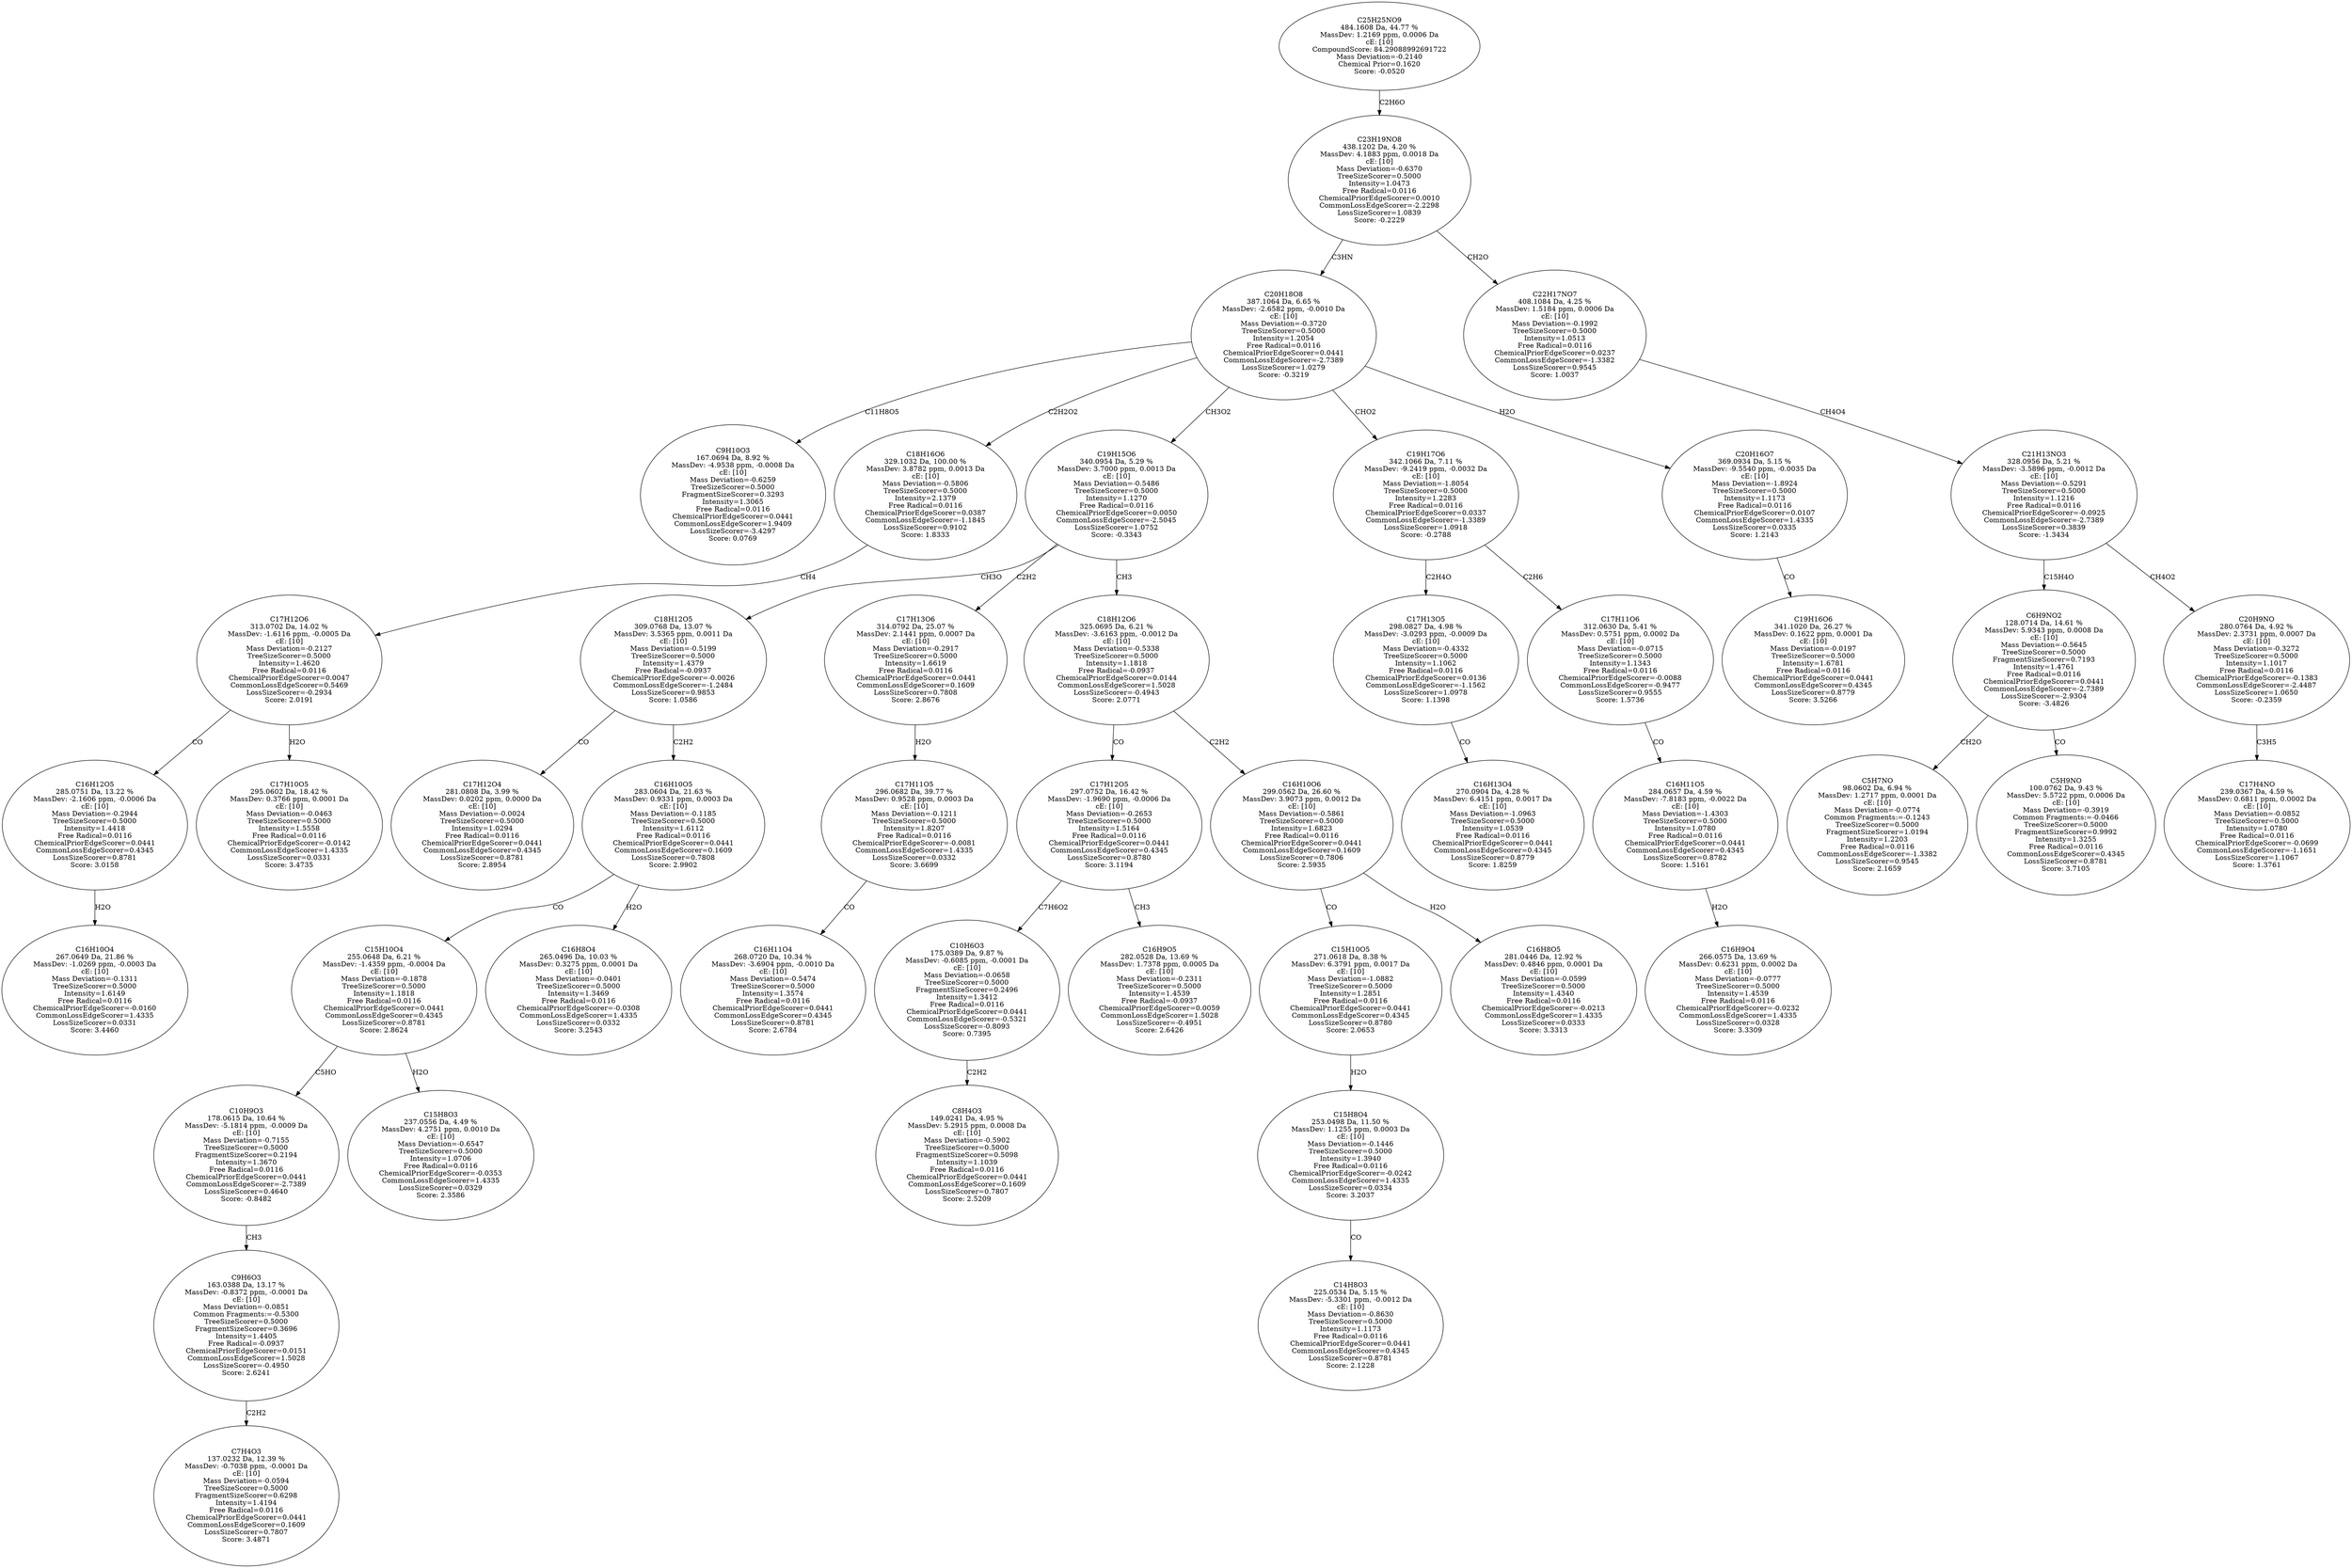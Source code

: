 strict digraph {
v1 [label="C9H10O3\n167.0694 Da, 8.92 %\nMassDev: -4.9538 ppm, -0.0008 Da\ncE: [10]\nMass Deviation=-0.6259\nTreeSizeScorer=0.5000\nFragmentSizeScorer=0.3293\nIntensity=1.3065\nFree Radical=0.0116\nChemicalPriorEdgeScorer=0.0441\nCommonLossEdgeScorer=1.9409\nLossSizeScorer=-3.4297\nScore: 0.0769"];
v2 [label="C16H10O4\n267.0649 Da, 21.86 %\nMassDev: -1.0269 ppm, -0.0003 Da\ncE: [10]\nMass Deviation=-0.1311\nTreeSizeScorer=0.5000\nIntensity=1.6149\nFree Radical=0.0116\nChemicalPriorEdgeScorer=-0.0160\nCommonLossEdgeScorer=1.4335\nLossSizeScorer=0.0331\nScore: 3.4460"];
v3 [label="C16H12O5\n285.0751 Da, 13.22 %\nMassDev: -2.1606 ppm, -0.0006 Da\ncE: [10]\nMass Deviation=-0.2944\nTreeSizeScorer=0.5000\nIntensity=1.4418\nFree Radical=0.0116\nChemicalPriorEdgeScorer=0.0441\nCommonLossEdgeScorer=0.4345\nLossSizeScorer=0.8781\nScore: 3.0158"];
v4 [label="C17H10O5\n295.0602 Da, 18.42 %\nMassDev: 0.3766 ppm, 0.0001 Da\ncE: [10]\nMass Deviation=-0.0463\nTreeSizeScorer=0.5000\nIntensity=1.5558\nFree Radical=0.0116\nChemicalPriorEdgeScorer=-0.0142\nCommonLossEdgeScorer=1.4335\nLossSizeScorer=0.0331\nScore: 3.4735"];
v5 [label="C17H12O6\n313.0702 Da, 14.02 %\nMassDev: -1.6116 ppm, -0.0005 Da\ncE: [10]\nMass Deviation=-0.2127\nTreeSizeScorer=0.5000\nIntensity=1.4620\nFree Radical=0.0116\nChemicalPriorEdgeScorer=0.0047\nCommonLossEdgeScorer=0.5469\nLossSizeScorer=-0.2934\nScore: 2.0191"];
v6 [label="C18H16O6\n329.1032 Da, 100.00 %\nMassDev: 3.8782 ppm, 0.0013 Da\ncE: [10]\nMass Deviation=-0.5806\nTreeSizeScorer=0.5000\nIntensity=2.1379\nFree Radical=0.0116\nChemicalPriorEdgeScorer=0.0387\nCommonLossEdgeScorer=-1.1845\nLossSizeScorer=0.9102\nScore: 1.8333"];
v7 [label="C17H12O4\n281.0808 Da, 3.99 %\nMassDev: 0.0202 ppm, 0.0000 Da\ncE: [10]\nMass Deviation=-0.0024\nTreeSizeScorer=0.5000\nIntensity=1.0294\nFree Radical=0.0116\nChemicalPriorEdgeScorer=0.0441\nCommonLossEdgeScorer=0.4345\nLossSizeScorer=0.8781\nScore: 2.8954"];
v8 [label="C7H4O3\n137.0232 Da, 12.39 %\nMassDev: -0.7038 ppm, -0.0001 Da\ncE: [10]\nMass Deviation=-0.0594\nTreeSizeScorer=0.5000\nFragmentSizeScorer=0.6298\nIntensity=1.4194\nFree Radical=0.0116\nChemicalPriorEdgeScorer=0.0441\nCommonLossEdgeScorer=0.1609\nLossSizeScorer=0.7807\nScore: 3.4871"];
v9 [label="C9H6O3\n163.0388 Da, 13.17 %\nMassDev: -0.8372 ppm, -0.0001 Da\ncE: [10]\nMass Deviation=-0.0851\nCommon Fragments:=-0.5300\nTreeSizeScorer=0.5000\nFragmentSizeScorer=0.3696\nIntensity=1.4405\nFree Radical=-0.0937\nChemicalPriorEdgeScorer=0.0151\nCommonLossEdgeScorer=1.5028\nLossSizeScorer=-0.4950\nScore: 2.6241"];
v10 [label="C10H9O3\n178.0615 Da, 10.64 %\nMassDev: -5.1814 ppm, -0.0009 Da\ncE: [10]\nMass Deviation=-0.7155\nTreeSizeScorer=0.5000\nFragmentSizeScorer=0.2194\nIntensity=1.3670\nFree Radical=0.0116\nChemicalPriorEdgeScorer=0.0441\nCommonLossEdgeScorer=-2.7389\nLossSizeScorer=0.4640\nScore: -0.8482"];
v11 [label="C15H8O3\n237.0556 Da, 4.49 %\nMassDev: 4.2751 ppm, 0.0010 Da\ncE: [10]\nMass Deviation=-0.6547\nTreeSizeScorer=0.5000\nIntensity=1.0706\nFree Radical=0.0116\nChemicalPriorEdgeScorer=-0.0353\nCommonLossEdgeScorer=1.4335\nLossSizeScorer=0.0329\nScore: 2.3586"];
v12 [label="C15H10O4\n255.0648 Da, 6.21 %\nMassDev: -1.4359 ppm, -0.0004 Da\ncE: [10]\nMass Deviation=-0.1878\nTreeSizeScorer=0.5000\nIntensity=1.1818\nFree Radical=0.0116\nChemicalPriorEdgeScorer=0.0441\nCommonLossEdgeScorer=0.4345\nLossSizeScorer=0.8781\nScore: 2.8624"];
v13 [label="C16H8O4\n265.0496 Da, 10.03 %\nMassDev: 0.3275 ppm, 0.0001 Da\ncE: [10]\nMass Deviation=-0.0401\nTreeSizeScorer=0.5000\nIntensity=1.3469\nFree Radical=0.0116\nChemicalPriorEdgeScorer=-0.0308\nCommonLossEdgeScorer=1.4335\nLossSizeScorer=0.0332\nScore: 3.2543"];
v14 [label="C16H10O5\n283.0604 Da, 21.63 %\nMassDev: 0.9331 ppm, 0.0003 Da\ncE: [10]\nMass Deviation=-0.1185\nTreeSizeScorer=0.5000\nIntensity=1.6112\nFree Radical=0.0116\nChemicalPriorEdgeScorer=0.0441\nCommonLossEdgeScorer=0.1609\nLossSizeScorer=0.7808\nScore: 2.9902"];
v15 [label="C18H12O5\n309.0768 Da, 13.07 %\nMassDev: 3.5365 ppm, 0.0011 Da\ncE: [10]\nMass Deviation=-0.5199\nTreeSizeScorer=0.5000\nIntensity=1.4379\nFree Radical=-0.0937\nChemicalPriorEdgeScorer=-0.0026\nCommonLossEdgeScorer=-1.2484\nLossSizeScorer=0.9853\nScore: 1.0586"];
v16 [label="C16H11O4\n268.0720 Da, 10.34 %\nMassDev: -3.6904 ppm, -0.0010 Da\ncE: [10]\nMass Deviation=-0.5474\nTreeSizeScorer=0.5000\nIntensity=1.3574\nFree Radical=0.0116\nChemicalPriorEdgeScorer=0.0441\nCommonLossEdgeScorer=0.4345\nLossSizeScorer=0.8781\nScore: 2.6784"];
v17 [label="C17H11O5\n296.0682 Da, 39.77 %\nMassDev: 0.9528 ppm, 0.0003 Da\ncE: [10]\nMass Deviation=-0.1211\nTreeSizeScorer=0.5000\nIntensity=1.8207\nFree Radical=0.0116\nChemicalPriorEdgeScorer=-0.0081\nCommonLossEdgeScorer=1.4335\nLossSizeScorer=0.0332\nScore: 3.6699"];
v18 [label="C17H13O6\n314.0792 Da, 25.07 %\nMassDev: 2.1441 ppm, 0.0007 Da\ncE: [10]\nMass Deviation=-0.2917\nTreeSizeScorer=0.5000\nIntensity=1.6619\nFree Radical=0.0116\nChemicalPriorEdgeScorer=0.0441\nCommonLossEdgeScorer=0.1609\nLossSizeScorer=0.7808\nScore: 2.8676"];
v19 [label="C8H4O3\n149.0241 Da, 4.95 %\nMassDev: 5.2915 ppm, 0.0008 Da\ncE: [10]\nMass Deviation=-0.5902\nTreeSizeScorer=0.5000\nFragmentSizeScorer=0.5098\nIntensity=1.1039\nFree Radical=0.0116\nChemicalPriorEdgeScorer=0.0441\nCommonLossEdgeScorer=0.1609\nLossSizeScorer=0.7807\nScore: 2.5209"];
v20 [label="C10H6O3\n175.0389 Da, 9.87 %\nMassDev: -0.6085 ppm, -0.0001 Da\ncE: [10]\nMass Deviation=-0.0658\nTreeSizeScorer=0.5000\nFragmentSizeScorer=0.2496\nIntensity=1.3412\nFree Radical=0.0116\nChemicalPriorEdgeScorer=0.0441\nCommonLossEdgeScorer=-0.5321\nLossSizeScorer=-0.8093\nScore: 0.7395"];
v21 [label="C16H9O5\n282.0528 Da, 13.69 %\nMassDev: 1.7378 ppm, 0.0005 Da\ncE: [10]\nMass Deviation=-0.2311\nTreeSizeScorer=0.5000\nIntensity=1.4539\nFree Radical=-0.0937\nChemicalPriorEdgeScorer=0.0059\nCommonLossEdgeScorer=1.5028\nLossSizeScorer=-0.4951\nScore: 2.6426"];
v22 [label="C17H12O5\n297.0752 Da, 16.42 %\nMassDev: -1.9690 ppm, -0.0006 Da\ncE: [10]\nMass Deviation=-0.2653\nTreeSizeScorer=0.5000\nIntensity=1.5164\nFree Radical=0.0116\nChemicalPriorEdgeScorer=0.0441\nCommonLossEdgeScorer=0.4345\nLossSizeScorer=0.8780\nScore: 3.1194"];
v23 [label="C14H8O3\n225.0534 Da, 5.15 %\nMassDev: -5.3301 ppm, -0.0012 Da\ncE: [10]\nMass Deviation=-0.8630\nTreeSizeScorer=0.5000\nIntensity=1.1173\nFree Radical=0.0116\nChemicalPriorEdgeScorer=0.0441\nCommonLossEdgeScorer=0.4345\nLossSizeScorer=0.8781\nScore: 2.1228"];
v24 [label="C15H8O4\n253.0498 Da, 11.50 %\nMassDev: 1.1255 ppm, 0.0003 Da\ncE: [10]\nMass Deviation=-0.1446\nTreeSizeScorer=0.5000\nIntensity=1.3940\nFree Radical=0.0116\nChemicalPriorEdgeScorer=-0.0242\nCommonLossEdgeScorer=1.4335\nLossSizeScorer=0.0334\nScore: 3.2037"];
v25 [label="C15H10O5\n271.0618 Da, 8.38 %\nMassDev: 6.3791 ppm, 0.0017 Da\ncE: [10]\nMass Deviation=-1.0882\nTreeSizeScorer=0.5000\nIntensity=1.2851\nFree Radical=0.0116\nChemicalPriorEdgeScorer=0.0441\nCommonLossEdgeScorer=0.4345\nLossSizeScorer=0.8780\nScore: 2.0653"];
v26 [label="C16H8O5\n281.0446 Da, 12.92 %\nMassDev: 0.4846 ppm, 0.0001 Da\ncE: [10]\nMass Deviation=-0.0599\nTreeSizeScorer=0.5000\nIntensity=1.4340\nFree Radical=0.0116\nChemicalPriorEdgeScorer=-0.0213\nCommonLossEdgeScorer=1.4335\nLossSizeScorer=0.0333\nScore: 3.3313"];
v27 [label="C16H10O6\n299.0562 Da, 26.60 %\nMassDev: 3.9073 ppm, 0.0012 Da\ncE: [10]\nMass Deviation=-0.5861\nTreeSizeScorer=0.5000\nIntensity=1.6823\nFree Radical=0.0116\nChemicalPriorEdgeScorer=0.0441\nCommonLossEdgeScorer=0.1609\nLossSizeScorer=0.7806\nScore: 2.5935"];
v28 [label="C18H12O6\n325.0695 Da, 6.21 %\nMassDev: -3.6163 ppm, -0.0012 Da\ncE: [10]\nMass Deviation=-0.5338\nTreeSizeScorer=0.5000\nIntensity=1.1818\nFree Radical=-0.0937\nChemicalPriorEdgeScorer=0.0144\nCommonLossEdgeScorer=1.5028\nLossSizeScorer=-0.4943\nScore: 2.0771"];
v29 [label="C19H15O6\n340.0954 Da, 5.29 %\nMassDev: 3.7000 ppm, 0.0013 Da\ncE: [10]\nMass Deviation=-0.5486\nTreeSizeScorer=0.5000\nIntensity=1.1270\nFree Radical=0.0116\nChemicalPriorEdgeScorer=0.0050\nCommonLossEdgeScorer=-2.5045\nLossSizeScorer=1.0752\nScore: -0.3343"];
v30 [label="C16H13O4\n270.0904 Da, 4.28 %\nMassDev: 6.4151 ppm, 0.0017 Da\ncE: [10]\nMass Deviation=-1.0963\nTreeSizeScorer=0.5000\nIntensity=1.0539\nFree Radical=0.0116\nChemicalPriorEdgeScorer=0.0441\nCommonLossEdgeScorer=0.4345\nLossSizeScorer=0.8779\nScore: 1.8259"];
v31 [label="C17H13O5\n298.0827 Da, 4.98 %\nMassDev: -3.0293 ppm, -0.0009 Da\ncE: [10]\nMass Deviation=-0.4332\nTreeSizeScorer=0.5000\nIntensity=1.1062\nFree Radical=0.0116\nChemicalPriorEdgeScorer=0.0136\nCommonLossEdgeScorer=-1.1562\nLossSizeScorer=1.0978\nScore: 1.1398"];
v32 [label="C16H9O4\n266.0575 Da, 13.69 %\nMassDev: 0.6231 ppm, 0.0002 Da\ncE: [10]\nMass Deviation=-0.0777\nTreeSizeScorer=0.5000\nIntensity=1.4539\nFree Radical=0.0116\nChemicalPriorEdgeScorer=-0.0232\nCommonLossEdgeScorer=1.4335\nLossSizeScorer=0.0328\nScore: 3.3309"];
v33 [label="C16H11O5\n284.0657 Da, 4.59 %\nMassDev: -7.8183 ppm, -0.0022 Da\ncE: [10]\nMass Deviation=-1.4303\nTreeSizeScorer=0.5000\nIntensity=1.0780\nFree Radical=0.0116\nChemicalPriorEdgeScorer=0.0441\nCommonLossEdgeScorer=0.4345\nLossSizeScorer=0.8782\nScore: 1.5161"];
v34 [label="C17H11O6\n312.0630 Da, 5.41 %\nMassDev: 0.5751 ppm, 0.0002 Da\ncE: [10]\nMass Deviation=-0.0715\nTreeSizeScorer=0.5000\nIntensity=1.1343\nFree Radical=0.0116\nChemicalPriorEdgeScorer=-0.0088\nCommonLossEdgeScorer=-0.9477\nLossSizeScorer=0.9555\nScore: 1.5736"];
v35 [label="C19H17O6\n342.1066 Da, 7.11 %\nMassDev: -9.2419 ppm, -0.0032 Da\ncE: [10]\nMass Deviation=-1.8054\nTreeSizeScorer=0.5000\nIntensity=1.2283\nFree Radical=0.0116\nChemicalPriorEdgeScorer=0.0337\nCommonLossEdgeScorer=-1.3389\nLossSizeScorer=1.0918\nScore: -0.2788"];
v36 [label="C19H16O6\n341.1020 Da, 26.27 %\nMassDev: 0.1622 ppm, 0.0001 Da\ncE: [10]\nMass Deviation=-0.0197\nTreeSizeScorer=0.5000\nIntensity=1.6781\nFree Radical=0.0116\nChemicalPriorEdgeScorer=0.0441\nCommonLossEdgeScorer=0.4345\nLossSizeScorer=0.8779\nScore: 3.5266"];
v37 [label="C20H16O7\n369.0934 Da, 5.15 %\nMassDev: -9.5540 ppm, -0.0035 Da\ncE: [10]\nMass Deviation=-1.8924\nTreeSizeScorer=0.5000\nIntensity=1.1173\nFree Radical=0.0116\nChemicalPriorEdgeScorer=0.0107\nCommonLossEdgeScorer=1.4335\nLossSizeScorer=0.0335\nScore: 1.2143"];
v38 [label="C20H18O8\n387.1064 Da, 6.65 %\nMassDev: -2.6582 ppm, -0.0010 Da\ncE: [10]\nMass Deviation=-0.3720\nTreeSizeScorer=0.5000\nIntensity=1.2054\nFree Radical=0.0116\nChemicalPriorEdgeScorer=0.0441\nCommonLossEdgeScorer=-2.7389\nLossSizeScorer=1.0279\nScore: -0.3219"];
v39 [label="C5H7NO\n98.0602 Da, 6.94 %\nMassDev: 1.2717 ppm, 0.0001 Da\ncE: [10]\nMass Deviation=-0.0774\nCommon Fragments:=-0.1243\nTreeSizeScorer=0.5000\nFragmentSizeScorer=1.0194\nIntensity=1.2203\nFree Radical=0.0116\nCommonLossEdgeScorer=-1.3382\nLossSizeScorer=0.9545\nScore: 2.1659"];
v40 [label="C5H9NO\n100.0762 Da, 9.43 %\nMassDev: 5.5722 ppm, 0.0006 Da\ncE: [10]\nMass Deviation=-0.3919\nCommon Fragments:=-0.0466\nTreeSizeScorer=0.5000\nFragmentSizeScorer=0.9992\nIntensity=1.3255\nFree Radical=0.0116\nCommonLossEdgeScorer=0.4345\nLossSizeScorer=0.8781\nScore: 3.7105"];
v41 [label="C6H9NO2\n128.0714 Da, 14.61 %\nMassDev: 5.9343 ppm, 0.0008 Da\ncE: [10]\nMass Deviation=-0.5645\nTreeSizeScorer=0.5000\nFragmentSizeScorer=0.7193\nIntensity=1.4761\nFree Radical=0.0116\nChemicalPriorEdgeScorer=0.0441\nCommonLossEdgeScorer=-2.7389\nLossSizeScorer=-2.9304\nScore: -3.4826"];
v42 [label="C17H4NO\n239.0367 Da, 4.59 %\nMassDev: 0.6811 ppm, 0.0002 Da\ncE: [10]\nMass Deviation=-0.0852\nTreeSizeScorer=0.5000\nIntensity=1.0780\nFree Radical=0.0116\nChemicalPriorEdgeScorer=-0.0699\nCommonLossEdgeScorer=-1.1651\nLossSizeScorer=1.1067\nScore: 1.3761"];
v43 [label="C20H9NO\n280.0764 Da, 4.92 %\nMassDev: 2.3731 ppm, 0.0007 Da\ncE: [10]\nMass Deviation=-0.3272\nTreeSizeScorer=0.5000\nIntensity=1.1017\nFree Radical=0.0116\nChemicalPriorEdgeScorer=-0.1383\nCommonLossEdgeScorer=-2.4487\nLossSizeScorer=1.0650\nScore: -0.2359"];
v44 [label="C21H13NO3\n328.0956 Da, 5.21 %\nMassDev: -3.5896 ppm, -0.0012 Da\ncE: [10]\nMass Deviation=-0.5291\nTreeSizeScorer=0.5000\nIntensity=1.1216\nFree Radical=0.0116\nChemicalPriorEdgeScorer=-0.0925\nCommonLossEdgeScorer=-2.7389\nLossSizeScorer=0.3839\nScore: -1.3434"];
v45 [label="C22H17NO7\n408.1084 Da, 4.25 %\nMassDev: 1.5184 ppm, 0.0006 Da\ncE: [10]\nMass Deviation=-0.1992\nTreeSizeScorer=0.5000\nIntensity=1.0513\nFree Radical=0.0116\nChemicalPriorEdgeScorer=0.0237\nCommonLossEdgeScorer=-1.3382\nLossSizeScorer=0.9545\nScore: 1.0037"];
v46 [label="C23H19NO8\n438.1202 Da, 4.20 %\nMassDev: 4.1883 ppm, 0.0018 Da\ncE: [10]\nMass Deviation=-0.6370\nTreeSizeScorer=0.5000\nIntensity=1.0473\nFree Radical=0.0116\nChemicalPriorEdgeScorer=0.0010\nCommonLossEdgeScorer=-2.2298\nLossSizeScorer=1.0839\nScore: -0.2229"];
v47 [label="C25H25NO9\n484.1608 Da, 44.77 %\nMassDev: 1.2169 ppm, 0.0006 Da\ncE: [10]\nCompoundScore: 84.29088992691722\nMass Deviation=-0.2140\nChemical Prior=0.1620\nScore: -0.0520"];
v38 -> v1 [label="C11H8O5"];
v3 -> v2 [label="H2O"];
v5 -> v3 [label="CO"];
v5 -> v4 [label="H2O"];
v6 -> v5 [label="CH4"];
v38 -> v6 [label="C2H2O2"];
v15 -> v7 [label="CO"];
v9 -> v8 [label="C2H2"];
v10 -> v9 [label="CH3"];
v12 -> v10 [label="C5HO"];
v12 -> v11 [label="H2O"];
v14 -> v12 [label="CO"];
v14 -> v13 [label="H2O"];
v15 -> v14 [label="C2H2"];
v29 -> v15 [label="CH3O"];
v17 -> v16 [label="CO"];
v18 -> v17 [label="H2O"];
v29 -> v18 [label="C2H2"];
v20 -> v19 [label="C2H2"];
v22 -> v20 [label="C7H6O2"];
v22 -> v21 [label="CH3"];
v28 -> v22 [label="CO"];
v24 -> v23 [label="CO"];
v25 -> v24 [label="H2O"];
v27 -> v25 [label="CO"];
v27 -> v26 [label="H2O"];
v28 -> v27 [label="C2H2"];
v29 -> v28 [label="CH3"];
v38 -> v29 [label="CH3O2"];
v31 -> v30 [label="CO"];
v35 -> v31 [label="C2H4O"];
v33 -> v32 [label="H2O"];
v34 -> v33 [label="CO"];
v35 -> v34 [label="C2H6"];
v38 -> v35 [label="CHO2"];
v37 -> v36 [label="CO"];
v38 -> v37 [label="H2O"];
v46 -> v38 [label="C3HN"];
v41 -> v39 [label="CH2O"];
v41 -> v40 [label="CO"];
v44 -> v41 [label="C15H4O"];
v43 -> v42 [label="C3H5"];
v44 -> v43 [label="CH4O2"];
v45 -> v44 [label="CH4O4"];
v46 -> v45 [label="CH2O"];
v47 -> v46 [label="C2H6O"];
}